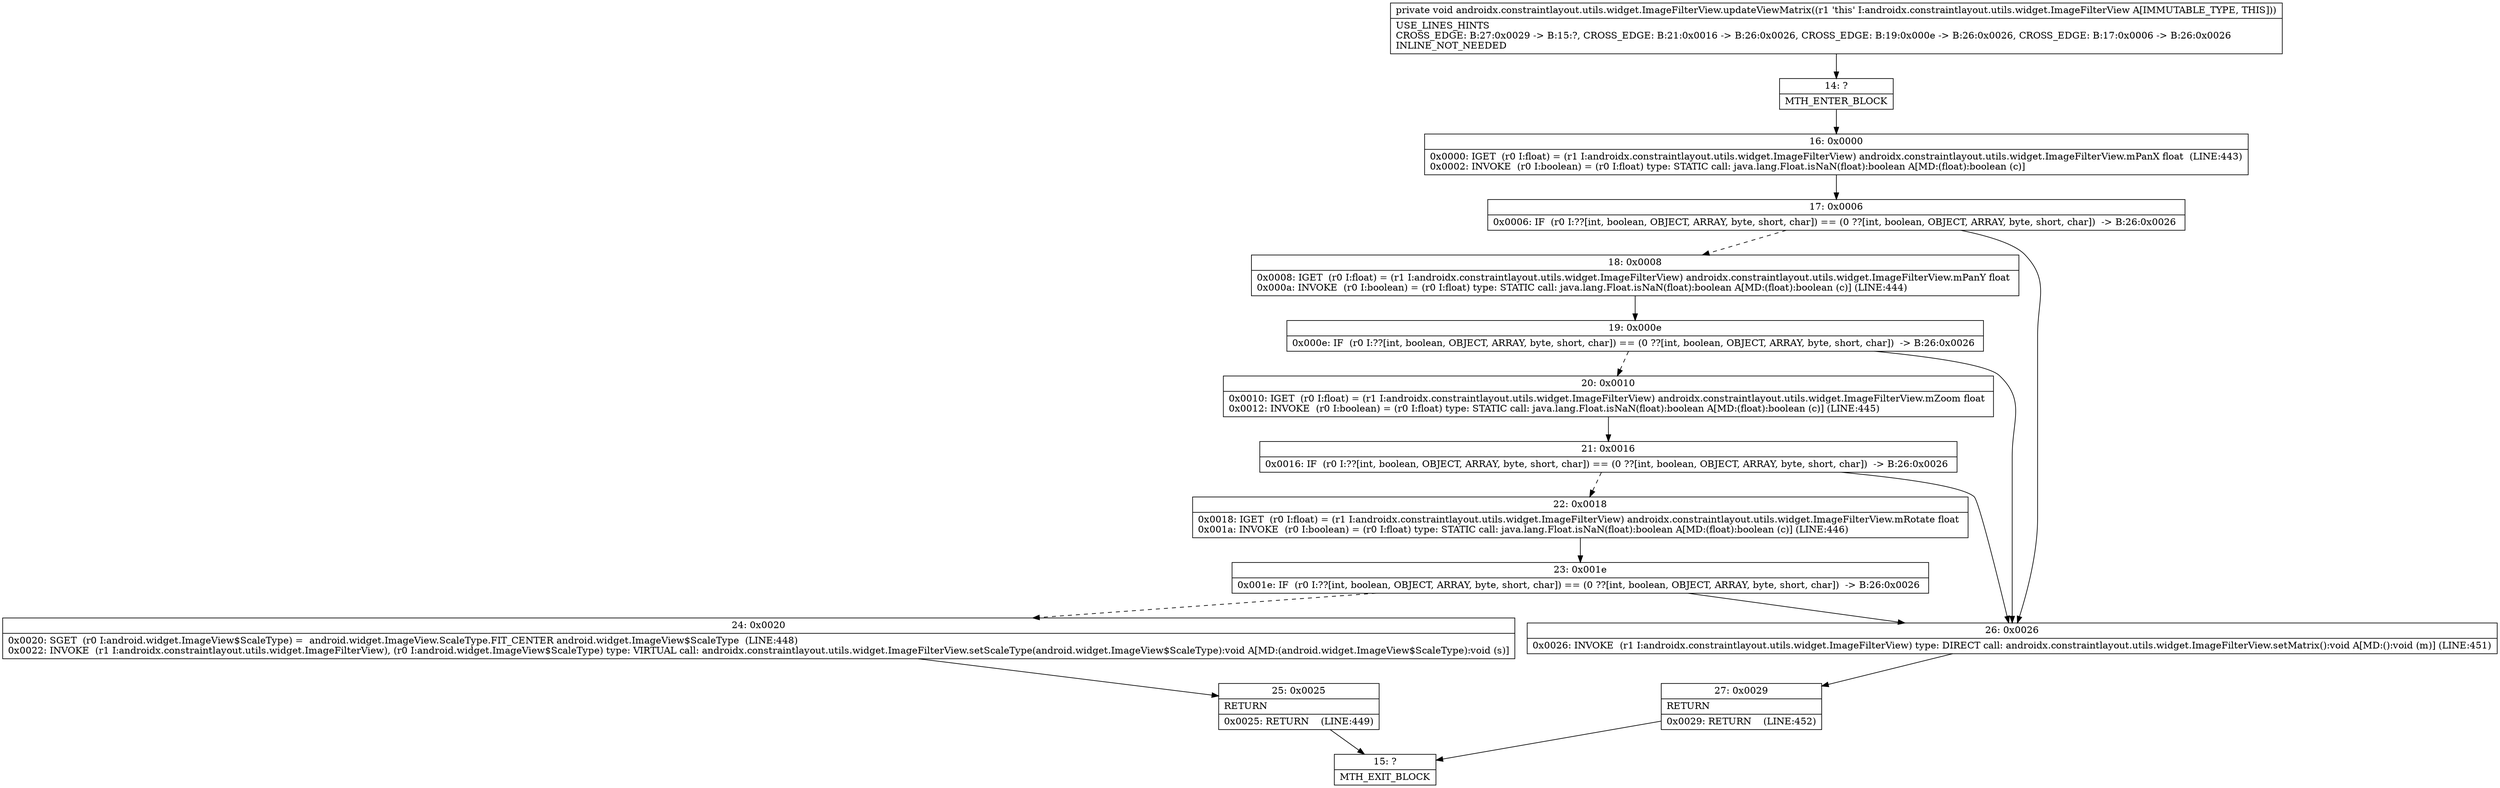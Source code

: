 digraph "CFG forandroidx.constraintlayout.utils.widget.ImageFilterView.updateViewMatrix()V" {
Node_14 [shape=record,label="{14\:\ ?|MTH_ENTER_BLOCK\l}"];
Node_16 [shape=record,label="{16\:\ 0x0000|0x0000: IGET  (r0 I:float) = (r1 I:androidx.constraintlayout.utils.widget.ImageFilterView) androidx.constraintlayout.utils.widget.ImageFilterView.mPanX float  (LINE:443)\l0x0002: INVOKE  (r0 I:boolean) = (r0 I:float) type: STATIC call: java.lang.Float.isNaN(float):boolean A[MD:(float):boolean (c)]\l}"];
Node_17 [shape=record,label="{17\:\ 0x0006|0x0006: IF  (r0 I:??[int, boolean, OBJECT, ARRAY, byte, short, char]) == (0 ??[int, boolean, OBJECT, ARRAY, byte, short, char])  \-\> B:26:0x0026 \l}"];
Node_18 [shape=record,label="{18\:\ 0x0008|0x0008: IGET  (r0 I:float) = (r1 I:androidx.constraintlayout.utils.widget.ImageFilterView) androidx.constraintlayout.utils.widget.ImageFilterView.mPanY float \l0x000a: INVOKE  (r0 I:boolean) = (r0 I:float) type: STATIC call: java.lang.Float.isNaN(float):boolean A[MD:(float):boolean (c)] (LINE:444)\l}"];
Node_19 [shape=record,label="{19\:\ 0x000e|0x000e: IF  (r0 I:??[int, boolean, OBJECT, ARRAY, byte, short, char]) == (0 ??[int, boolean, OBJECT, ARRAY, byte, short, char])  \-\> B:26:0x0026 \l}"];
Node_20 [shape=record,label="{20\:\ 0x0010|0x0010: IGET  (r0 I:float) = (r1 I:androidx.constraintlayout.utils.widget.ImageFilterView) androidx.constraintlayout.utils.widget.ImageFilterView.mZoom float \l0x0012: INVOKE  (r0 I:boolean) = (r0 I:float) type: STATIC call: java.lang.Float.isNaN(float):boolean A[MD:(float):boolean (c)] (LINE:445)\l}"];
Node_21 [shape=record,label="{21\:\ 0x0016|0x0016: IF  (r0 I:??[int, boolean, OBJECT, ARRAY, byte, short, char]) == (0 ??[int, boolean, OBJECT, ARRAY, byte, short, char])  \-\> B:26:0x0026 \l}"];
Node_22 [shape=record,label="{22\:\ 0x0018|0x0018: IGET  (r0 I:float) = (r1 I:androidx.constraintlayout.utils.widget.ImageFilterView) androidx.constraintlayout.utils.widget.ImageFilterView.mRotate float \l0x001a: INVOKE  (r0 I:boolean) = (r0 I:float) type: STATIC call: java.lang.Float.isNaN(float):boolean A[MD:(float):boolean (c)] (LINE:446)\l}"];
Node_23 [shape=record,label="{23\:\ 0x001e|0x001e: IF  (r0 I:??[int, boolean, OBJECT, ARRAY, byte, short, char]) == (0 ??[int, boolean, OBJECT, ARRAY, byte, short, char])  \-\> B:26:0x0026 \l}"];
Node_24 [shape=record,label="{24\:\ 0x0020|0x0020: SGET  (r0 I:android.widget.ImageView$ScaleType) =  android.widget.ImageView.ScaleType.FIT_CENTER android.widget.ImageView$ScaleType  (LINE:448)\l0x0022: INVOKE  (r1 I:androidx.constraintlayout.utils.widget.ImageFilterView), (r0 I:android.widget.ImageView$ScaleType) type: VIRTUAL call: androidx.constraintlayout.utils.widget.ImageFilterView.setScaleType(android.widget.ImageView$ScaleType):void A[MD:(android.widget.ImageView$ScaleType):void (s)]\l}"];
Node_25 [shape=record,label="{25\:\ 0x0025|RETURN\l|0x0025: RETURN    (LINE:449)\l}"];
Node_15 [shape=record,label="{15\:\ ?|MTH_EXIT_BLOCK\l}"];
Node_26 [shape=record,label="{26\:\ 0x0026|0x0026: INVOKE  (r1 I:androidx.constraintlayout.utils.widget.ImageFilterView) type: DIRECT call: androidx.constraintlayout.utils.widget.ImageFilterView.setMatrix():void A[MD:():void (m)] (LINE:451)\l}"];
Node_27 [shape=record,label="{27\:\ 0x0029|RETURN\l|0x0029: RETURN    (LINE:452)\l}"];
MethodNode[shape=record,label="{private void androidx.constraintlayout.utils.widget.ImageFilterView.updateViewMatrix((r1 'this' I:androidx.constraintlayout.utils.widget.ImageFilterView A[IMMUTABLE_TYPE, THIS]))  | USE_LINES_HINTS\lCROSS_EDGE: B:27:0x0029 \-\> B:15:?, CROSS_EDGE: B:21:0x0016 \-\> B:26:0x0026, CROSS_EDGE: B:19:0x000e \-\> B:26:0x0026, CROSS_EDGE: B:17:0x0006 \-\> B:26:0x0026\lINLINE_NOT_NEEDED\l}"];
MethodNode -> Node_14;Node_14 -> Node_16;
Node_16 -> Node_17;
Node_17 -> Node_18[style=dashed];
Node_17 -> Node_26;
Node_18 -> Node_19;
Node_19 -> Node_20[style=dashed];
Node_19 -> Node_26;
Node_20 -> Node_21;
Node_21 -> Node_22[style=dashed];
Node_21 -> Node_26;
Node_22 -> Node_23;
Node_23 -> Node_24[style=dashed];
Node_23 -> Node_26;
Node_24 -> Node_25;
Node_25 -> Node_15;
Node_26 -> Node_27;
Node_27 -> Node_15;
}

